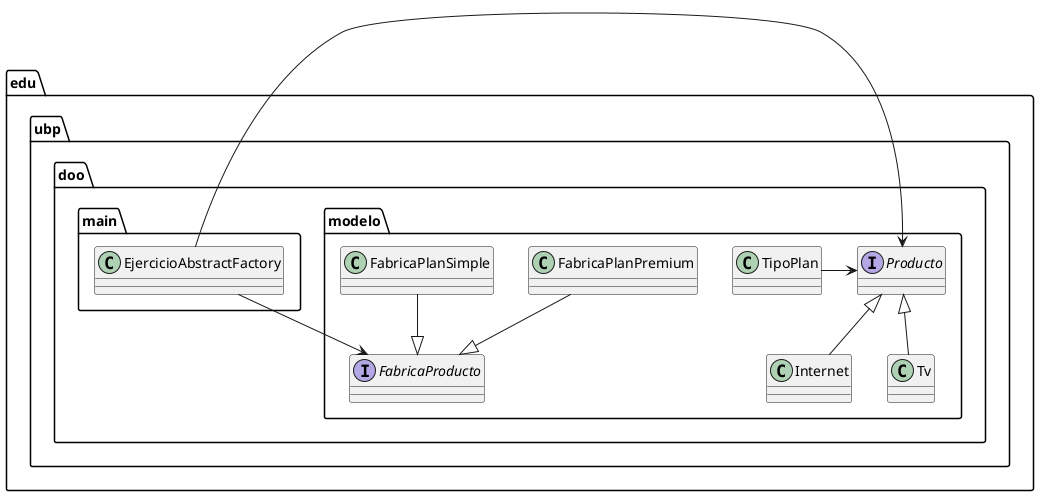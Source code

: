 @startuml

package edu.ubp.doo.modelo {
    class FabricaPlanPremium
    class FabricaPlanSimple
    class Internet
    class TipoPlan
    class Tv
    interface FabricaProducto
    interface Producto
    edu.ubp.doo.main.EjercicioAbstractFactory -> FabricaProducto
    edu.ubp.doo.main.EjercicioAbstractFactory -> Producto
    FabricaPlanPremium -down-|> FabricaProducto
    FabricaPlanSimple -down-|> FabricaProducto
    Internet -up-|> Producto
    Tv -up-|> Producto
    TipoPlan -> Producto
}

@enduml